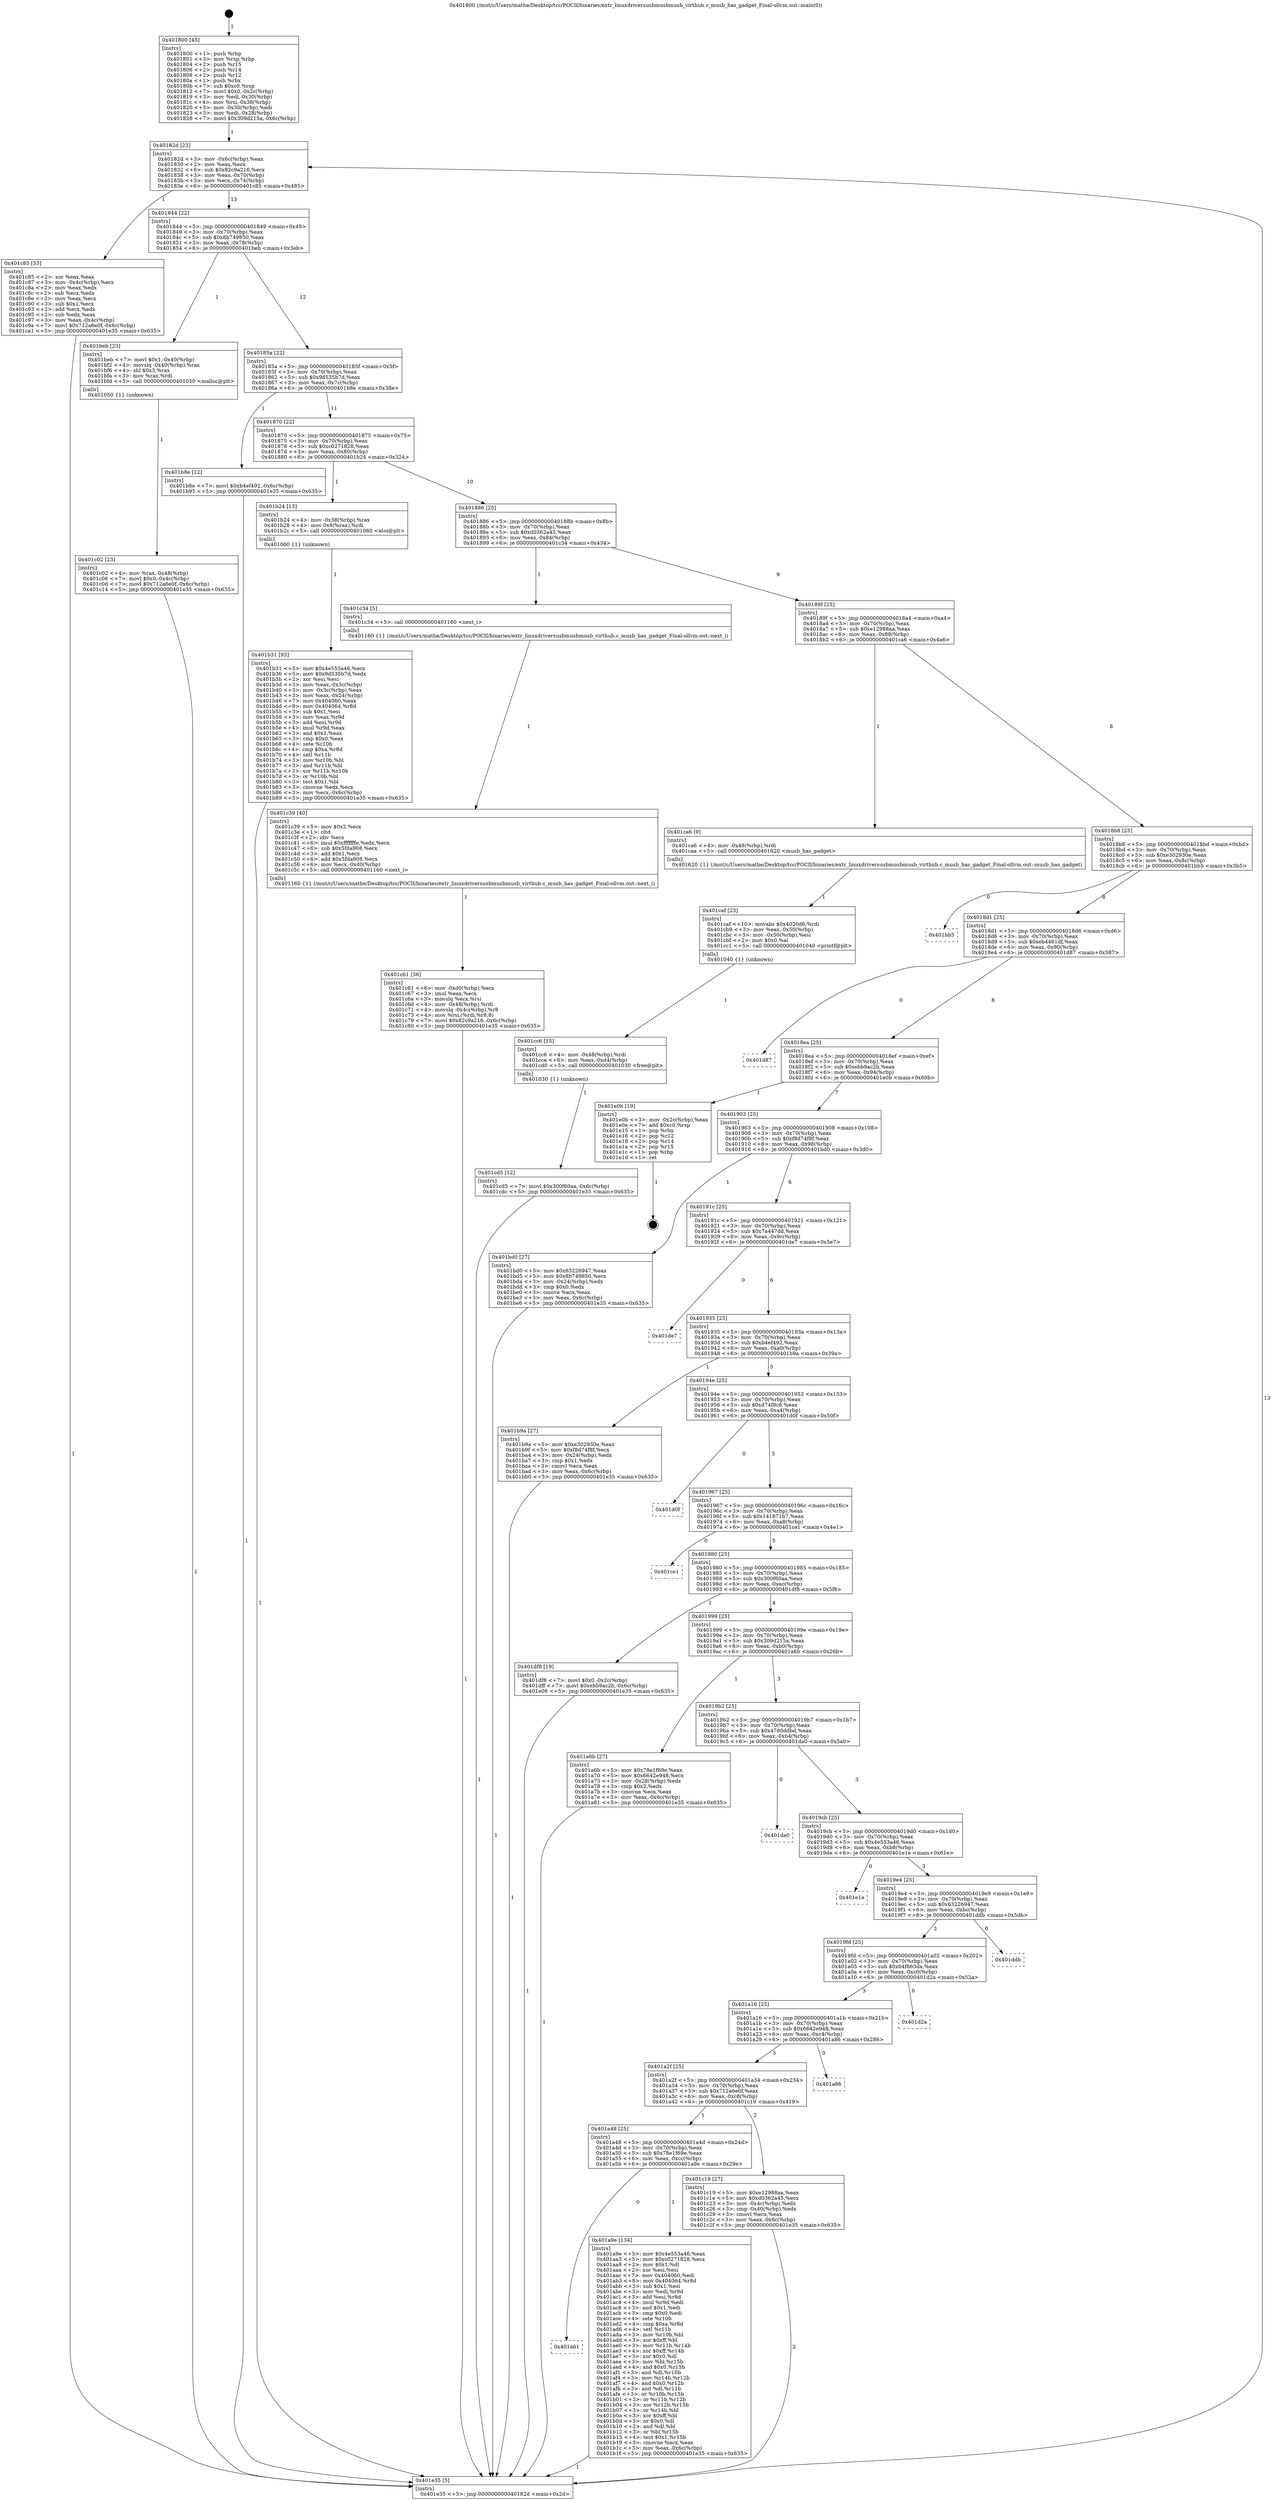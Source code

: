 digraph "0x401800" {
  label = "0x401800 (/mnt/c/Users/mathe/Desktop/tcc/POCII/binaries/extr_linuxdriversusbmusbmusb_virthub.c_musb_has_gadget_Final-ollvm.out::main(0))"
  labelloc = "t"
  node[shape=record]

  Entry [label="",width=0.3,height=0.3,shape=circle,fillcolor=black,style=filled]
  "0x40182d" [label="{
     0x40182d [23]\l
     | [instrs]\l
     &nbsp;&nbsp;0x40182d \<+3\>: mov -0x6c(%rbp),%eax\l
     &nbsp;&nbsp;0x401830 \<+2\>: mov %eax,%ecx\l
     &nbsp;&nbsp;0x401832 \<+6\>: sub $0x82c9a216,%ecx\l
     &nbsp;&nbsp;0x401838 \<+3\>: mov %eax,-0x70(%rbp)\l
     &nbsp;&nbsp;0x40183b \<+3\>: mov %ecx,-0x74(%rbp)\l
     &nbsp;&nbsp;0x40183e \<+6\>: je 0000000000401c85 \<main+0x485\>\l
  }"]
  "0x401c85" [label="{
     0x401c85 [33]\l
     | [instrs]\l
     &nbsp;&nbsp;0x401c85 \<+2\>: xor %eax,%eax\l
     &nbsp;&nbsp;0x401c87 \<+3\>: mov -0x4c(%rbp),%ecx\l
     &nbsp;&nbsp;0x401c8a \<+2\>: mov %eax,%edx\l
     &nbsp;&nbsp;0x401c8c \<+2\>: sub %ecx,%edx\l
     &nbsp;&nbsp;0x401c8e \<+2\>: mov %eax,%ecx\l
     &nbsp;&nbsp;0x401c90 \<+3\>: sub $0x1,%ecx\l
     &nbsp;&nbsp;0x401c93 \<+2\>: add %ecx,%edx\l
     &nbsp;&nbsp;0x401c95 \<+2\>: sub %edx,%eax\l
     &nbsp;&nbsp;0x401c97 \<+3\>: mov %eax,-0x4c(%rbp)\l
     &nbsp;&nbsp;0x401c9a \<+7\>: movl $0x712a6e0f,-0x6c(%rbp)\l
     &nbsp;&nbsp;0x401ca1 \<+5\>: jmp 0000000000401e35 \<main+0x635\>\l
  }"]
  "0x401844" [label="{
     0x401844 [22]\l
     | [instrs]\l
     &nbsp;&nbsp;0x401844 \<+5\>: jmp 0000000000401849 \<main+0x49\>\l
     &nbsp;&nbsp;0x401849 \<+3\>: mov -0x70(%rbp),%eax\l
     &nbsp;&nbsp;0x40184c \<+5\>: sub $0x8b749850,%eax\l
     &nbsp;&nbsp;0x401851 \<+3\>: mov %eax,-0x78(%rbp)\l
     &nbsp;&nbsp;0x401854 \<+6\>: je 0000000000401beb \<main+0x3eb\>\l
  }"]
  Exit [label="",width=0.3,height=0.3,shape=circle,fillcolor=black,style=filled,peripheries=2]
  "0x401beb" [label="{
     0x401beb [23]\l
     | [instrs]\l
     &nbsp;&nbsp;0x401beb \<+7\>: movl $0x1,-0x40(%rbp)\l
     &nbsp;&nbsp;0x401bf2 \<+4\>: movslq -0x40(%rbp),%rax\l
     &nbsp;&nbsp;0x401bf6 \<+4\>: shl $0x3,%rax\l
     &nbsp;&nbsp;0x401bfa \<+3\>: mov %rax,%rdi\l
     &nbsp;&nbsp;0x401bfd \<+5\>: call 0000000000401050 \<malloc@plt\>\l
     | [calls]\l
     &nbsp;&nbsp;0x401050 \{1\} (unknown)\l
  }"]
  "0x40185a" [label="{
     0x40185a [22]\l
     | [instrs]\l
     &nbsp;&nbsp;0x40185a \<+5\>: jmp 000000000040185f \<main+0x5f\>\l
     &nbsp;&nbsp;0x40185f \<+3\>: mov -0x70(%rbp),%eax\l
     &nbsp;&nbsp;0x401862 \<+5\>: sub $0x9d535b7d,%eax\l
     &nbsp;&nbsp;0x401867 \<+3\>: mov %eax,-0x7c(%rbp)\l
     &nbsp;&nbsp;0x40186a \<+6\>: je 0000000000401b8e \<main+0x38e\>\l
  }"]
  "0x401cd5" [label="{
     0x401cd5 [12]\l
     | [instrs]\l
     &nbsp;&nbsp;0x401cd5 \<+7\>: movl $0x300f60aa,-0x6c(%rbp)\l
     &nbsp;&nbsp;0x401cdc \<+5\>: jmp 0000000000401e35 \<main+0x635\>\l
  }"]
  "0x401b8e" [label="{
     0x401b8e [12]\l
     | [instrs]\l
     &nbsp;&nbsp;0x401b8e \<+7\>: movl $0xb4ef492,-0x6c(%rbp)\l
     &nbsp;&nbsp;0x401b95 \<+5\>: jmp 0000000000401e35 \<main+0x635\>\l
  }"]
  "0x401870" [label="{
     0x401870 [22]\l
     | [instrs]\l
     &nbsp;&nbsp;0x401870 \<+5\>: jmp 0000000000401875 \<main+0x75\>\l
     &nbsp;&nbsp;0x401875 \<+3\>: mov -0x70(%rbp),%eax\l
     &nbsp;&nbsp;0x401878 \<+5\>: sub $0xc0271828,%eax\l
     &nbsp;&nbsp;0x40187d \<+3\>: mov %eax,-0x80(%rbp)\l
     &nbsp;&nbsp;0x401880 \<+6\>: je 0000000000401b24 \<main+0x324\>\l
  }"]
  "0x401cc6" [label="{
     0x401cc6 [15]\l
     | [instrs]\l
     &nbsp;&nbsp;0x401cc6 \<+4\>: mov -0x48(%rbp),%rdi\l
     &nbsp;&nbsp;0x401cca \<+6\>: mov %eax,-0xd4(%rbp)\l
     &nbsp;&nbsp;0x401cd0 \<+5\>: call 0000000000401030 \<free@plt\>\l
     | [calls]\l
     &nbsp;&nbsp;0x401030 \{1\} (unknown)\l
  }"]
  "0x401b24" [label="{
     0x401b24 [13]\l
     | [instrs]\l
     &nbsp;&nbsp;0x401b24 \<+4\>: mov -0x38(%rbp),%rax\l
     &nbsp;&nbsp;0x401b28 \<+4\>: mov 0x8(%rax),%rdi\l
     &nbsp;&nbsp;0x401b2c \<+5\>: call 0000000000401060 \<atoi@plt\>\l
     | [calls]\l
     &nbsp;&nbsp;0x401060 \{1\} (unknown)\l
  }"]
  "0x401886" [label="{
     0x401886 [25]\l
     | [instrs]\l
     &nbsp;&nbsp;0x401886 \<+5\>: jmp 000000000040188b \<main+0x8b\>\l
     &nbsp;&nbsp;0x40188b \<+3\>: mov -0x70(%rbp),%eax\l
     &nbsp;&nbsp;0x40188e \<+5\>: sub $0xd0362a45,%eax\l
     &nbsp;&nbsp;0x401893 \<+6\>: mov %eax,-0x84(%rbp)\l
     &nbsp;&nbsp;0x401899 \<+6\>: je 0000000000401c34 \<main+0x434\>\l
  }"]
  "0x401caf" [label="{
     0x401caf [23]\l
     | [instrs]\l
     &nbsp;&nbsp;0x401caf \<+10\>: movabs $0x4020d6,%rdi\l
     &nbsp;&nbsp;0x401cb9 \<+3\>: mov %eax,-0x50(%rbp)\l
     &nbsp;&nbsp;0x401cbc \<+3\>: mov -0x50(%rbp),%esi\l
     &nbsp;&nbsp;0x401cbf \<+2\>: mov $0x0,%al\l
     &nbsp;&nbsp;0x401cc1 \<+5\>: call 0000000000401040 \<printf@plt\>\l
     | [calls]\l
     &nbsp;&nbsp;0x401040 \{1\} (unknown)\l
  }"]
  "0x401c34" [label="{
     0x401c34 [5]\l
     | [instrs]\l
     &nbsp;&nbsp;0x401c34 \<+5\>: call 0000000000401160 \<next_i\>\l
     | [calls]\l
     &nbsp;&nbsp;0x401160 \{1\} (/mnt/c/Users/mathe/Desktop/tcc/POCII/binaries/extr_linuxdriversusbmusbmusb_virthub.c_musb_has_gadget_Final-ollvm.out::next_i)\l
  }"]
  "0x40189f" [label="{
     0x40189f [25]\l
     | [instrs]\l
     &nbsp;&nbsp;0x40189f \<+5\>: jmp 00000000004018a4 \<main+0xa4\>\l
     &nbsp;&nbsp;0x4018a4 \<+3\>: mov -0x70(%rbp),%eax\l
     &nbsp;&nbsp;0x4018a7 \<+5\>: sub $0xe12988aa,%eax\l
     &nbsp;&nbsp;0x4018ac \<+6\>: mov %eax,-0x88(%rbp)\l
     &nbsp;&nbsp;0x4018b2 \<+6\>: je 0000000000401ca6 \<main+0x4a6\>\l
  }"]
  "0x401c61" [label="{
     0x401c61 [36]\l
     | [instrs]\l
     &nbsp;&nbsp;0x401c61 \<+6\>: mov -0xd0(%rbp),%ecx\l
     &nbsp;&nbsp;0x401c67 \<+3\>: imul %eax,%ecx\l
     &nbsp;&nbsp;0x401c6a \<+3\>: movslq %ecx,%rsi\l
     &nbsp;&nbsp;0x401c6d \<+4\>: mov -0x48(%rbp),%rdi\l
     &nbsp;&nbsp;0x401c71 \<+4\>: movslq -0x4c(%rbp),%r8\l
     &nbsp;&nbsp;0x401c75 \<+4\>: mov %rsi,(%rdi,%r8,8)\l
     &nbsp;&nbsp;0x401c79 \<+7\>: movl $0x82c9a216,-0x6c(%rbp)\l
     &nbsp;&nbsp;0x401c80 \<+5\>: jmp 0000000000401e35 \<main+0x635\>\l
  }"]
  "0x401ca6" [label="{
     0x401ca6 [9]\l
     | [instrs]\l
     &nbsp;&nbsp;0x401ca6 \<+4\>: mov -0x48(%rbp),%rdi\l
     &nbsp;&nbsp;0x401caa \<+5\>: call 0000000000401620 \<musb_has_gadget\>\l
     | [calls]\l
     &nbsp;&nbsp;0x401620 \{1\} (/mnt/c/Users/mathe/Desktop/tcc/POCII/binaries/extr_linuxdriversusbmusbmusb_virthub.c_musb_has_gadget_Final-ollvm.out::musb_has_gadget)\l
  }"]
  "0x4018b8" [label="{
     0x4018b8 [25]\l
     | [instrs]\l
     &nbsp;&nbsp;0x4018b8 \<+5\>: jmp 00000000004018bd \<main+0xbd\>\l
     &nbsp;&nbsp;0x4018bd \<+3\>: mov -0x70(%rbp),%eax\l
     &nbsp;&nbsp;0x4018c0 \<+5\>: sub $0xe302930e,%eax\l
     &nbsp;&nbsp;0x4018c5 \<+6\>: mov %eax,-0x8c(%rbp)\l
     &nbsp;&nbsp;0x4018cb \<+6\>: je 0000000000401bb5 \<main+0x3b5\>\l
  }"]
  "0x401c39" [label="{
     0x401c39 [40]\l
     | [instrs]\l
     &nbsp;&nbsp;0x401c39 \<+5\>: mov $0x2,%ecx\l
     &nbsp;&nbsp;0x401c3e \<+1\>: cltd\l
     &nbsp;&nbsp;0x401c3f \<+2\>: idiv %ecx\l
     &nbsp;&nbsp;0x401c41 \<+6\>: imul $0xfffffffe,%edx,%ecx\l
     &nbsp;&nbsp;0x401c47 \<+6\>: sub $0x5fda908,%ecx\l
     &nbsp;&nbsp;0x401c4d \<+3\>: add $0x1,%ecx\l
     &nbsp;&nbsp;0x401c50 \<+6\>: add $0x5fda908,%ecx\l
     &nbsp;&nbsp;0x401c56 \<+6\>: mov %ecx,-0xd0(%rbp)\l
     &nbsp;&nbsp;0x401c5c \<+5\>: call 0000000000401160 \<next_i\>\l
     | [calls]\l
     &nbsp;&nbsp;0x401160 \{1\} (/mnt/c/Users/mathe/Desktop/tcc/POCII/binaries/extr_linuxdriversusbmusbmusb_virthub.c_musb_has_gadget_Final-ollvm.out::next_i)\l
  }"]
  "0x401bb5" [label="{
     0x401bb5\l
  }", style=dashed]
  "0x4018d1" [label="{
     0x4018d1 [25]\l
     | [instrs]\l
     &nbsp;&nbsp;0x4018d1 \<+5\>: jmp 00000000004018d6 \<main+0xd6\>\l
     &nbsp;&nbsp;0x4018d6 \<+3\>: mov -0x70(%rbp),%eax\l
     &nbsp;&nbsp;0x4018d9 \<+5\>: sub $0xeb4461df,%eax\l
     &nbsp;&nbsp;0x4018de \<+6\>: mov %eax,-0x90(%rbp)\l
     &nbsp;&nbsp;0x4018e4 \<+6\>: je 0000000000401d87 \<main+0x587\>\l
  }"]
  "0x401c02" [label="{
     0x401c02 [23]\l
     | [instrs]\l
     &nbsp;&nbsp;0x401c02 \<+4\>: mov %rax,-0x48(%rbp)\l
     &nbsp;&nbsp;0x401c06 \<+7\>: movl $0x0,-0x4c(%rbp)\l
     &nbsp;&nbsp;0x401c0d \<+7\>: movl $0x712a6e0f,-0x6c(%rbp)\l
     &nbsp;&nbsp;0x401c14 \<+5\>: jmp 0000000000401e35 \<main+0x635\>\l
  }"]
  "0x401d87" [label="{
     0x401d87\l
  }", style=dashed]
  "0x4018ea" [label="{
     0x4018ea [25]\l
     | [instrs]\l
     &nbsp;&nbsp;0x4018ea \<+5\>: jmp 00000000004018ef \<main+0xef\>\l
     &nbsp;&nbsp;0x4018ef \<+3\>: mov -0x70(%rbp),%eax\l
     &nbsp;&nbsp;0x4018f2 \<+5\>: sub $0xebb9ac2b,%eax\l
     &nbsp;&nbsp;0x4018f7 \<+6\>: mov %eax,-0x94(%rbp)\l
     &nbsp;&nbsp;0x4018fd \<+6\>: je 0000000000401e0b \<main+0x60b\>\l
  }"]
  "0x401b31" [label="{
     0x401b31 [93]\l
     | [instrs]\l
     &nbsp;&nbsp;0x401b31 \<+5\>: mov $0x4e553a46,%ecx\l
     &nbsp;&nbsp;0x401b36 \<+5\>: mov $0x9d535b7d,%edx\l
     &nbsp;&nbsp;0x401b3b \<+2\>: xor %esi,%esi\l
     &nbsp;&nbsp;0x401b3d \<+3\>: mov %eax,-0x3c(%rbp)\l
     &nbsp;&nbsp;0x401b40 \<+3\>: mov -0x3c(%rbp),%eax\l
     &nbsp;&nbsp;0x401b43 \<+3\>: mov %eax,-0x24(%rbp)\l
     &nbsp;&nbsp;0x401b46 \<+7\>: mov 0x404060,%eax\l
     &nbsp;&nbsp;0x401b4d \<+8\>: mov 0x404064,%r8d\l
     &nbsp;&nbsp;0x401b55 \<+3\>: sub $0x1,%esi\l
     &nbsp;&nbsp;0x401b58 \<+3\>: mov %eax,%r9d\l
     &nbsp;&nbsp;0x401b5b \<+3\>: add %esi,%r9d\l
     &nbsp;&nbsp;0x401b5e \<+4\>: imul %r9d,%eax\l
     &nbsp;&nbsp;0x401b62 \<+3\>: and $0x1,%eax\l
     &nbsp;&nbsp;0x401b65 \<+3\>: cmp $0x0,%eax\l
     &nbsp;&nbsp;0x401b68 \<+4\>: sete %r10b\l
     &nbsp;&nbsp;0x401b6c \<+4\>: cmp $0xa,%r8d\l
     &nbsp;&nbsp;0x401b70 \<+4\>: setl %r11b\l
     &nbsp;&nbsp;0x401b74 \<+3\>: mov %r10b,%bl\l
     &nbsp;&nbsp;0x401b77 \<+3\>: and %r11b,%bl\l
     &nbsp;&nbsp;0x401b7a \<+3\>: xor %r11b,%r10b\l
     &nbsp;&nbsp;0x401b7d \<+3\>: or %r10b,%bl\l
     &nbsp;&nbsp;0x401b80 \<+3\>: test $0x1,%bl\l
     &nbsp;&nbsp;0x401b83 \<+3\>: cmovne %edx,%ecx\l
     &nbsp;&nbsp;0x401b86 \<+3\>: mov %ecx,-0x6c(%rbp)\l
     &nbsp;&nbsp;0x401b89 \<+5\>: jmp 0000000000401e35 \<main+0x635\>\l
  }"]
  "0x401e0b" [label="{
     0x401e0b [19]\l
     | [instrs]\l
     &nbsp;&nbsp;0x401e0b \<+3\>: mov -0x2c(%rbp),%eax\l
     &nbsp;&nbsp;0x401e0e \<+7\>: add $0xc0,%rsp\l
     &nbsp;&nbsp;0x401e15 \<+1\>: pop %rbx\l
     &nbsp;&nbsp;0x401e16 \<+2\>: pop %r12\l
     &nbsp;&nbsp;0x401e18 \<+2\>: pop %r14\l
     &nbsp;&nbsp;0x401e1a \<+2\>: pop %r15\l
     &nbsp;&nbsp;0x401e1c \<+1\>: pop %rbp\l
     &nbsp;&nbsp;0x401e1d \<+1\>: ret\l
  }"]
  "0x401903" [label="{
     0x401903 [25]\l
     | [instrs]\l
     &nbsp;&nbsp;0x401903 \<+5\>: jmp 0000000000401908 \<main+0x108\>\l
     &nbsp;&nbsp;0x401908 \<+3\>: mov -0x70(%rbp),%eax\l
     &nbsp;&nbsp;0x40190b \<+5\>: sub $0xf8d74f8f,%eax\l
     &nbsp;&nbsp;0x401910 \<+6\>: mov %eax,-0x98(%rbp)\l
     &nbsp;&nbsp;0x401916 \<+6\>: je 0000000000401bd0 \<main+0x3d0\>\l
  }"]
  "0x401a61" [label="{
     0x401a61\l
  }", style=dashed]
  "0x401bd0" [label="{
     0x401bd0 [27]\l
     | [instrs]\l
     &nbsp;&nbsp;0x401bd0 \<+5\>: mov $0x63226947,%eax\l
     &nbsp;&nbsp;0x401bd5 \<+5\>: mov $0x8b749850,%ecx\l
     &nbsp;&nbsp;0x401bda \<+3\>: mov -0x24(%rbp),%edx\l
     &nbsp;&nbsp;0x401bdd \<+3\>: cmp $0x0,%edx\l
     &nbsp;&nbsp;0x401be0 \<+3\>: cmove %ecx,%eax\l
     &nbsp;&nbsp;0x401be3 \<+3\>: mov %eax,-0x6c(%rbp)\l
     &nbsp;&nbsp;0x401be6 \<+5\>: jmp 0000000000401e35 \<main+0x635\>\l
  }"]
  "0x40191c" [label="{
     0x40191c [25]\l
     | [instrs]\l
     &nbsp;&nbsp;0x40191c \<+5\>: jmp 0000000000401921 \<main+0x121\>\l
     &nbsp;&nbsp;0x401921 \<+3\>: mov -0x70(%rbp),%eax\l
     &nbsp;&nbsp;0x401924 \<+5\>: sub $0x7a447dd,%eax\l
     &nbsp;&nbsp;0x401929 \<+6\>: mov %eax,-0x9c(%rbp)\l
     &nbsp;&nbsp;0x40192f \<+6\>: je 0000000000401de7 \<main+0x5e7\>\l
  }"]
  "0x401a9e" [label="{
     0x401a9e [134]\l
     | [instrs]\l
     &nbsp;&nbsp;0x401a9e \<+5\>: mov $0x4e553a46,%eax\l
     &nbsp;&nbsp;0x401aa3 \<+5\>: mov $0xc0271828,%ecx\l
     &nbsp;&nbsp;0x401aa8 \<+2\>: mov $0x1,%dl\l
     &nbsp;&nbsp;0x401aaa \<+2\>: xor %esi,%esi\l
     &nbsp;&nbsp;0x401aac \<+7\>: mov 0x404060,%edi\l
     &nbsp;&nbsp;0x401ab3 \<+8\>: mov 0x404064,%r8d\l
     &nbsp;&nbsp;0x401abb \<+3\>: sub $0x1,%esi\l
     &nbsp;&nbsp;0x401abe \<+3\>: mov %edi,%r9d\l
     &nbsp;&nbsp;0x401ac1 \<+3\>: add %esi,%r9d\l
     &nbsp;&nbsp;0x401ac4 \<+4\>: imul %r9d,%edi\l
     &nbsp;&nbsp;0x401ac8 \<+3\>: and $0x1,%edi\l
     &nbsp;&nbsp;0x401acb \<+3\>: cmp $0x0,%edi\l
     &nbsp;&nbsp;0x401ace \<+4\>: sete %r10b\l
     &nbsp;&nbsp;0x401ad2 \<+4\>: cmp $0xa,%r8d\l
     &nbsp;&nbsp;0x401ad6 \<+4\>: setl %r11b\l
     &nbsp;&nbsp;0x401ada \<+3\>: mov %r10b,%bl\l
     &nbsp;&nbsp;0x401add \<+3\>: xor $0xff,%bl\l
     &nbsp;&nbsp;0x401ae0 \<+3\>: mov %r11b,%r14b\l
     &nbsp;&nbsp;0x401ae3 \<+4\>: xor $0xff,%r14b\l
     &nbsp;&nbsp;0x401ae7 \<+3\>: xor $0x0,%dl\l
     &nbsp;&nbsp;0x401aea \<+3\>: mov %bl,%r15b\l
     &nbsp;&nbsp;0x401aed \<+4\>: and $0x0,%r15b\l
     &nbsp;&nbsp;0x401af1 \<+3\>: and %dl,%r10b\l
     &nbsp;&nbsp;0x401af4 \<+3\>: mov %r14b,%r12b\l
     &nbsp;&nbsp;0x401af7 \<+4\>: and $0x0,%r12b\l
     &nbsp;&nbsp;0x401afb \<+3\>: and %dl,%r11b\l
     &nbsp;&nbsp;0x401afe \<+3\>: or %r10b,%r15b\l
     &nbsp;&nbsp;0x401b01 \<+3\>: or %r11b,%r12b\l
     &nbsp;&nbsp;0x401b04 \<+3\>: xor %r12b,%r15b\l
     &nbsp;&nbsp;0x401b07 \<+3\>: or %r14b,%bl\l
     &nbsp;&nbsp;0x401b0a \<+3\>: xor $0xff,%bl\l
     &nbsp;&nbsp;0x401b0d \<+3\>: or $0x0,%dl\l
     &nbsp;&nbsp;0x401b10 \<+2\>: and %dl,%bl\l
     &nbsp;&nbsp;0x401b12 \<+3\>: or %bl,%r15b\l
     &nbsp;&nbsp;0x401b15 \<+4\>: test $0x1,%r15b\l
     &nbsp;&nbsp;0x401b19 \<+3\>: cmovne %ecx,%eax\l
     &nbsp;&nbsp;0x401b1c \<+3\>: mov %eax,-0x6c(%rbp)\l
     &nbsp;&nbsp;0x401b1f \<+5\>: jmp 0000000000401e35 \<main+0x635\>\l
  }"]
  "0x401de7" [label="{
     0x401de7\l
  }", style=dashed]
  "0x401935" [label="{
     0x401935 [25]\l
     | [instrs]\l
     &nbsp;&nbsp;0x401935 \<+5\>: jmp 000000000040193a \<main+0x13a\>\l
     &nbsp;&nbsp;0x40193a \<+3\>: mov -0x70(%rbp),%eax\l
     &nbsp;&nbsp;0x40193d \<+5\>: sub $0xb4ef492,%eax\l
     &nbsp;&nbsp;0x401942 \<+6\>: mov %eax,-0xa0(%rbp)\l
     &nbsp;&nbsp;0x401948 \<+6\>: je 0000000000401b9a \<main+0x39a\>\l
  }"]
  "0x401a48" [label="{
     0x401a48 [25]\l
     | [instrs]\l
     &nbsp;&nbsp;0x401a48 \<+5\>: jmp 0000000000401a4d \<main+0x24d\>\l
     &nbsp;&nbsp;0x401a4d \<+3\>: mov -0x70(%rbp),%eax\l
     &nbsp;&nbsp;0x401a50 \<+5\>: sub $0x78e1f69e,%eax\l
     &nbsp;&nbsp;0x401a55 \<+6\>: mov %eax,-0xcc(%rbp)\l
     &nbsp;&nbsp;0x401a5b \<+6\>: je 0000000000401a9e \<main+0x29e\>\l
  }"]
  "0x401b9a" [label="{
     0x401b9a [27]\l
     | [instrs]\l
     &nbsp;&nbsp;0x401b9a \<+5\>: mov $0xe302930e,%eax\l
     &nbsp;&nbsp;0x401b9f \<+5\>: mov $0xf8d74f8f,%ecx\l
     &nbsp;&nbsp;0x401ba4 \<+3\>: mov -0x24(%rbp),%edx\l
     &nbsp;&nbsp;0x401ba7 \<+3\>: cmp $0x1,%edx\l
     &nbsp;&nbsp;0x401baa \<+3\>: cmovl %ecx,%eax\l
     &nbsp;&nbsp;0x401bad \<+3\>: mov %eax,-0x6c(%rbp)\l
     &nbsp;&nbsp;0x401bb0 \<+5\>: jmp 0000000000401e35 \<main+0x635\>\l
  }"]
  "0x40194e" [label="{
     0x40194e [25]\l
     | [instrs]\l
     &nbsp;&nbsp;0x40194e \<+5\>: jmp 0000000000401953 \<main+0x153\>\l
     &nbsp;&nbsp;0x401953 \<+3\>: mov -0x70(%rbp),%eax\l
     &nbsp;&nbsp;0x401956 \<+5\>: sub $0xd74f8c8,%eax\l
     &nbsp;&nbsp;0x40195b \<+6\>: mov %eax,-0xa4(%rbp)\l
     &nbsp;&nbsp;0x401961 \<+6\>: je 0000000000401d0f \<main+0x50f\>\l
  }"]
  "0x401c19" [label="{
     0x401c19 [27]\l
     | [instrs]\l
     &nbsp;&nbsp;0x401c19 \<+5\>: mov $0xe12988aa,%eax\l
     &nbsp;&nbsp;0x401c1e \<+5\>: mov $0xd0362a45,%ecx\l
     &nbsp;&nbsp;0x401c23 \<+3\>: mov -0x4c(%rbp),%edx\l
     &nbsp;&nbsp;0x401c26 \<+3\>: cmp -0x40(%rbp),%edx\l
     &nbsp;&nbsp;0x401c29 \<+3\>: cmovl %ecx,%eax\l
     &nbsp;&nbsp;0x401c2c \<+3\>: mov %eax,-0x6c(%rbp)\l
     &nbsp;&nbsp;0x401c2f \<+5\>: jmp 0000000000401e35 \<main+0x635\>\l
  }"]
  "0x401d0f" [label="{
     0x401d0f\l
  }", style=dashed]
  "0x401967" [label="{
     0x401967 [25]\l
     | [instrs]\l
     &nbsp;&nbsp;0x401967 \<+5\>: jmp 000000000040196c \<main+0x16c\>\l
     &nbsp;&nbsp;0x40196c \<+3\>: mov -0x70(%rbp),%eax\l
     &nbsp;&nbsp;0x40196f \<+5\>: sub $0x141871b7,%eax\l
     &nbsp;&nbsp;0x401974 \<+6\>: mov %eax,-0xa8(%rbp)\l
     &nbsp;&nbsp;0x40197a \<+6\>: je 0000000000401ce1 \<main+0x4e1\>\l
  }"]
  "0x401a2f" [label="{
     0x401a2f [25]\l
     | [instrs]\l
     &nbsp;&nbsp;0x401a2f \<+5\>: jmp 0000000000401a34 \<main+0x234\>\l
     &nbsp;&nbsp;0x401a34 \<+3\>: mov -0x70(%rbp),%eax\l
     &nbsp;&nbsp;0x401a37 \<+5\>: sub $0x712a6e0f,%eax\l
     &nbsp;&nbsp;0x401a3c \<+6\>: mov %eax,-0xc8(%rbp)\l
     &nbsp;&nbsp;0x401a42 \<+6\>: je 0000000000401c19 \<main+0x419\>\l
  }"]
  "0x401ce1" [label="{
     0x401ce1\l
  }", style=dashed]
  "0x401980" [label="{
     0x401980 [25]\l
     | [instrs]\l
     &nbsp;&nbsp;0x401980 \<+5\>: jmp 0000000000401985 \<main+0x185\>\l
     &nbsp;&nbsp;0x401985 \<+3\>: mov -0x70(%rbp),%eax\l
     &nbsp;&nbsp;0x401988 \<+5\>: sub $0x300f60aa,%eax\l
     &nbsp;&nbsp;0x40198d \<+6\>: mov %eax,-0xac(%rbp)\l
     &nbsp;&nbsp;0x401993 \<+6\>: je 0000000000401df8 \<main+0x5f8\>\l
  }"]
  "0x401a86" [label="{
     0x401a86\l
  }", style=dashed]
  "0x401df8" [label="{
     0x401df8 [19]\l
     | [instrs]\l
     &nbsp;&nbsp;0x401df8 \<+7\>: movl $0x0,-0x2c(%rbp)\l
     &nbsp;&nbsp;0x401dff \<+7\>: movl $0xebb9ac2b,-0x6c(%rbp)\l
     &nbsp;&nbsp;0x401e06 \<+5\>: jmp 0000000000401e35 \<main+0x635\>\l
  }"]
  "0x401999" [label="{
     0x401999 [25]\l
     | [instrs]\l
     &nbsp;&nbsp;0x401999 \<+5\>: jmp 000000000040199e \<main+0x19e\>\l
     &nbsp;&nbsp;0x40199e \<+3\>: mov -0x70(%rbp),%eax\l
     &nbsp;&nbsp;0x4019a1 \<+5\>: sub $0x309d215a,%eax\l
     &nbsp;&nbsp;0x4019a6 \<+6\>: mov %eax,-0xb0(%rbp)\l
     &nbsp;&nbsp;0x4019ac \<+6\>: je 0000000000401a6b \<main+0x26b\>\l
  }"]
  "0x401a16" [label="{
     0x401a16 [25]\l
     | [instrs]\l
     &nbsp;&nbsp;0x401a16 \<+5\>: jmp 0000000000401a1b \<main+0x21b\>\l
     &nbsp;&nbsp;0x401a1b \<+3\>: mov -0x70(%rbp),%eax\l
     &nbsp;&nbsp;0x401a1e \<+5\>: sub $0x6642e948,%eax\l
     &nbsp;&nbsp;0x401a23 \<+6\>: mov %eax,-0xc4(%rbp)\l
     &nbsp;&nbsp;0x401a29 \<+6\>: je 0000000000401a86 \<main+0x286\>\l
  }"]
  "0x401a6b" [label="{
     0x401a6b [27]\l
     | [instrs]\l
     &nbsp;&nbsp;0x401a6b \<+5\>: mov $0x78e1f69e,%eax\l
     &nbsp;&nbsp;0x401a70 \<+5\>: mov $0x6642e948,%ecx\l
     &nbsp;&nbsp;0x401a75 \<+3\>: mov -0x28(%rbp),%edx\l
     &nbsp;&nbsp;0x401a78 \<+3\>: cmp $0x2,%edx\l
     &nbsp;&nbsp;0x401a7b \<+3\>: cmovne %ecx,%eax\l
     &nbsp;&nbsp;0x401a7e \<+3\>: mov %eax,-0x6c(%rbp)\l
     &nbsp;&nbsp;0x401a81 \<+5\>: jmp 0000000000401e35 \<main+0x635\>\l
  }"]
  "0x4019b2" [label="{
     0x4019b2 [25]\l
     | [instrs]\l
     &nbsp;&nbsp;0x4019b2 \<+5\>: jmp 00000000004019b7 \<main+0x1b7\>\l
     &nbsp;&nbsp;0x4019b7 \<+3\>: mov -0x70(%rbp),%eax\l
     &nbsp;&nbsp;0x4019ba \<+5\>: sub $0x4780ddbd,%eax\l
     &nbsp;&nbsp;0x4019bf \<+6\>: mov %eax,-0xb4(%rbp)\l
     &nbsp;&nbsp;0x4019c5 \<+6\>: je 0000000000401da0 \<main+0x5a0\>\l
  }"]
  "0x401e35" [label="{
     0x401e35 [5]\l
     | [instrs]\l
     &nbsp;&nbsp;0x401e35 \<+5\>: jmp 000000000040182d \<main+0x2d\>\l
  }"]
  "0x401800" [label="{
     0x401800 [45]\l
     | [instrs]\l
     &nbsp;&nbsp;0x401800 \<+1\>: push %rbp\l
     &nbsp;&nbsp;0x401801 \<+3\>: mov %rsp,%rbp\l
     &nbsp;&nbsp;0x401804 \<+2\>: push %r15\l
     &nbsp;&nbsp;0x401806 \<+2\>: push %r14\l
     &nbsp;&nbsp;0x401808 \<+2\>: push %r12\l
     &nbsp;&nbsp;0x40180a \<+1\>: push %rbx\l
     &nbsp;&nbsp;0x40180b \<+7\>: sub $0xc0,%rsp\l
     &nbsp;&nbsp;0x401812 \<+7\>: movl $0x0,-0x2c(%rbp)\l
     &nbsp;&nbsp;0x401819 \<+3\>: mov %edi,-0x30(%rbp)\l
     &nbsp;&nbsp;0x40181c \<+4\>: mov %rsi,-0x38(%rbp)\l
     &nbsp;&nbsp;0x401820 \<+3\>: mov -0x30(%rbp),%edi\l
     &nbsp;&nbsp;0x401823 \<+3\>: mov %edi,-0x28(%rbp)\l
     &nbsp;&nbsp;0x401826 \<+7\>: movl $0x309d215a,-0x6c(%rbp)\l
  }"]
  "0x401d2a" [label="{
     0x401d2a\l
  }", style=dashed]
  "0x401da0" [label="{
     0x401da0\l
  }", style=dashed]
  "0x4019cb" [label="{
     0x4019cb [25]\l
     | [instrs]\l
     &nbsp;&nbsp;0x4019cb \<+5\>: jmp 00000000004019d0 \<main+0x1d0\>\l
     &nbsp;&nbsp;0x4019d0 \<+3\>: mov -0x70(%rbp),%eax\l
     &nbsp;&nbsp;0x4019d3 \<+5\>: sub $0x4e553a46,%eax\l
     &nbsp;&nbsp;0x4019d8 \<+6\>: mov %eax,-0xb8(%rbp)\l
     &nbsp;&nbsp;0x4019de \<+6\>: je 0000000000401e1e \<main+0x61e\>\l
  }"]
  "0x4019fd" [label="{
     0x4019fd [25]\l
     | [instrs]\l
     &nbsp;&nbsp;0x4019fd \<+5\>: jmp 0000000000401a02 \<main+0x202\>\l
     &nbsp;&nbsp;0x401a02 \<+3\>: mov -0x70(%rbp),%eax\l
     &nbsp;&nbsp;0x401a05 \<+5\>: sub $0x64f663da,%eax\l
     &nbsp;&nbsp;0x401a0a \<+6\>: mov %eax,-0xc0(%rbp)\l
     &nbsp;&nbsp;0x401a10 \<+6\>: je 0000000000401d2a \<main+0x52a\>\l
  }"]
  "0x401e1e" [label="{
     0x401e1e\l
  }", style=dashed]
  "0x4019e4" [label="{
     0x4019e4 [25]\l
     | [instrs]\l
     &nbsp;&nbsp;0x4019e4 \<+5\>: jmp 00000000004019e9 \<main+0x1e9\>\l
     &nbsp;&nbsp;0x4019e9 \<+3\>: mov -0x70(%rbp),%eax\l
     &nbsp;&nbsp;0x4019ec \<+5\>: sub $0x63226947,%eax\l
     &nbsp;&nbsp;0x4019f1 \<+6\>: mov %eax,-0xbc(%rbp)\l
     &nbsp;&nbsp;0x4019f7 \<+6\>: je 0000000000401ddb \<main+0x5db\>\l
  }"]
  "0x401ddb" [label="{
     0x401ddb\l
  }", style=dashed]
  Entry -> "0x401800" [label=" 1"]
  "0x40182d" -> "0x401c85" [label=" 1"]
  "0x40182d" -> "0x401844" [label=" 13"]
  "0x401e0b" -> Exit [label=" 1"]
  "0x401844" -> "0x401beb" [label=" 1"]
  "0x401844" -> "0x40185a" [label=" 12"]
  "0x401df8" -> "0x401e35" [label=" 1"]
  "0x40185a" -> "0x401b8e" [label=" 1"]
  "0x40185a" -> "0x401870" [label=" 11"]
  "0x401cd5" -> "0x401e35" [label=" 1"]
  "0x401870" -> "0x401b24" [label=" 1"]
  "0x401870" -> "0x401886" [label=" 10"]
  "0x401cc6" -> "0x401cd5" [label=" 1"]
  "0x401886" -> "0x401c34" [label=" 1"]
  "0x401886" -> "0x40189f" [label=" 9"]
  "0x401caf" -> "0x401cc6" [label=" 1"]
  "0x40189f" -> "0x401ca6" [label=" 1"]
  "0x40189f" -> "0x4018b8" [label=" 8"]
  "0x401ca6" -> "0x401caf" [label=" 1"]
  "0x4018b8" -> "0x401bb5" [label=" 0"]
  "0x4018b8" -> "0x4018d1" [label=" 8"]
  "0x401c85" -> "0x401e35" [label=" 1"]
  "0x4018d1" -> "0x401d87" [label=" 0"]
  "0x4018d1" -> "0x4018ea" [label=" 8"]
  "0x401c61" -> "0x401e35" [label=" 1"]
  "0x4018ea" -> "0x401e0b" [label=" 1"]
  "0x4018ea" -> "0x401903" [label=" 7"]
  "0x401c39" -> "0x401c61" [label=" 1"]
  "0x401903" -> "0x401bd0" [label=" 1"]
  "0x401903" -> "0x40191c" [label=" 6"]
  "0x401c34" -> "0x401c39" [label=" 1"]
  "0x40191c" -> "0x401de7" [label=" 0"]
  "0x40191c" -> "0x401935" [label=" 6"]
  "0x401c19" -> "0x401e35" [label=" 2"]
  "0x401935" -> "0x401b9a" [label=" 1"]
  "0x401935" -> "0x40194e" [label=" 5"]
  "0x401beb" -> "0x401c02" [label=" 1"]
  "0x40194e" -> "0x401d0f" [label=" 0"]
  "0x40194e" -> "0x401967" [label=" 5"]
  "0x401bd0" -> "0x401e35" [label=" 1"]
  "0x401967" -> "0x401ce1" [label=" 0"]
  "0x401967" -> "0x401980" [label=" 5"]
  "0x401b8e" -> "0x401e35" [label=" 1"]
  "0x401980" -> "0x401df8" [label=" 1"]
  "0x401980" -> "0x401999" [label=" 4"]
  "0x401b31" -> "0x401e35" [label=" 1"]
  "0x401999" -> "0x401a6b" [label=" 1"]
  "0x401999" -> "0x4019b2" [label=" 3"]
  "0x401a6b" -> "0x401e35" [label=" 1"]
  "0x401800" -> "0x40182d" [label=" 1"]
  "0x401e35" -> "0x40182d" [label=" 13"]
  "0x401a9e" -> "0x401e35" [label=" 1"]
  "0x4019b2" -> "0x401da0" [label=" 0"]
  "0x4019b2" -> "0x4019cb" [label=" 3"]
  "0x401a48" -> "0x401a61" [label=" 0"]
  "0x4019cb" -> "0x401e1e" [label=" 0"]
  "0x4019cb" -> "0x4019e4" [label=" 3"]
  "0x401c02" -> "0x401e35" [label=" 1"]
  "0x4019e4" -> "0x401ddb" [label=" 0"]
  "0x4019e4" -> "0x4019fd" [label=" 3"]
  "0x401a48" -> "0x401a9e" [label=" 1"]
  "0x4019fd" -> "0x401d2a" [label=" 0"]
  "0x4019fd" -> "0x401a16" [label=" 3"]
  "0x401b24" -> "0x401b31" [label=" 1"]
  "0x401a16" -> "0x401a86" [label=" 0"]
  "0x401a16" -> "0x401a2f" [label=" 3"]
  "0x401b9a" -> "0x401e35" [label=" 1"]
  "0x401a2f" -> "0x401c19" [label=" 2"]
  "0x401a2f" -> "0x401a48" [label=" 1"]
}
